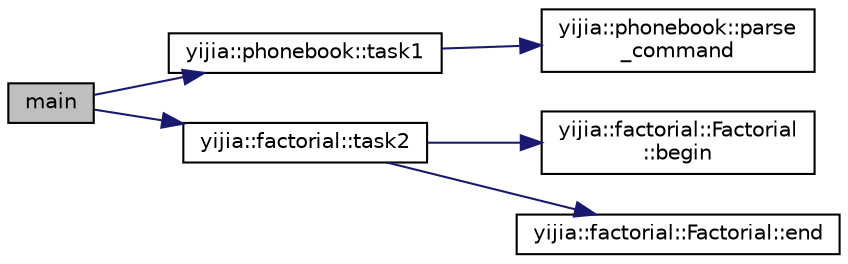 digraph "main"
{
 // LATEX_PDF_SIZE
  edge [fontname="Helvetica",fontsize="10",labelfontname="Helvetica",labelfontsize="10"];
  node [fontname="Helvetica",fontsize="10",shape=record];
  rankdir="LR";
  Node1 [label="main",height=0.2,width=0.4,color="black", fillcolor="grey75", style="filled", fontcolor="black",tooltip=" "];
  Node1 -> Node2 [color="midnightblue",fontsize="10",style="solid",fontname="Helvetica"];
  Node2 [label="yijia::phonebook::task1",height=0.2,width=0.4,color="black", fillcolor="white", style="filled",URL="$namespaceyijia_1_1phonebook.html#a6f711a4b38b56f58cede35a4c0a1691c",tooltip=" "];
  Node2 -> Node3 [color="midnightblue",fontsize="10",style="solid",fontname="Helvetica"];
  Node3 [label="yijia::phonebook::parse\l_command",height=0.2,width=0.4,color="black", fillcolor="white", style="filled",URL="$namespaceyijia_1_1phonebook.html#ad5e290422c1a365e0a14ebf61efe94f6",tooltip=" "];
  Node1 -> Node4 [color="midnightblue",fontsize="10",style="solid",fontname="Helvetica"];
  Node4 [label="yijia::factorial::task2",height=0.2,width=0.4,color="black", fillcolor="white", style="filled",URL="$namespaceyijia_1_1factorial.html#a8ed011f81a6de73c5dd12fc028236a97",tooltip=" "];
  Node4 -> Node5 [color="midnightblue",fontsize="10",style="solid",fontname="Helvetica"];
  Node5 [label="yijia::factorial::Factorial\l::begin",height=0.2,width=0.4,color="black", fillcolor="white", style="filled",URL="$classyijia_1_1factorial_1_1_factorial.html#a564bfc1eee5f801c4e89cd10eae96d52",tooltip="Return iterator to begining."];
  Node4 -> Node6 [color="midnightblue",fontsize="10",style="solid",fontname="Helvetica"];
  Node6 [label="yijia::factorial::Factorial::end",height=0.2,width=0.4,color="black", fillcolor="white", style="filled",URL="$classyijia_1_1factorial_1_1_factorial.html#a96c967f43a054256f6db8b65f26dfdd4",tooltip="Return iterator to end (place after the last element's itarator)."];
}
